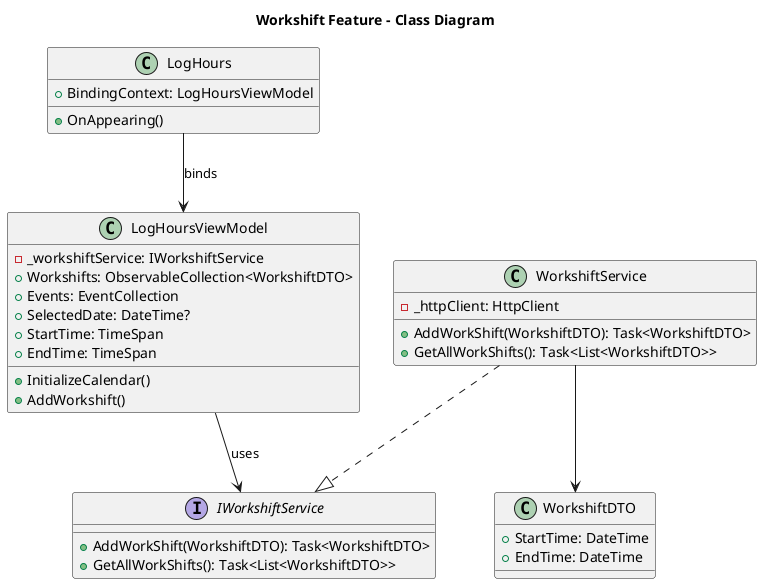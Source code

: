 @startuml
title Workshift Feature - Class Diagram

' UI Layer
class LogHours {
    +OnAppearing()
    +BindingContext: LogHoursViewModel
}

' ViewModel
class LogHoursViewModel {
    -_workshiftService: IWorkshiftService
    +Workshifts: ObservableCollection<WorkshiftDTO>
    +Events: EventCollection
    +SelectedDate: DateTime?
    +StartTime: TimeSpan
    +EndTime: TimeSpan
    +InitializeCalendar()
    +AddWorkshift()
}

' Service Interface
interface IWorkshiftService {
    +AddWorkShift(WorkshiftDTO): Task<WorkshiftDTO>
    +GetAllWorkShifts(): Task<List<WorkshiftDTO>>
}

' Service Implementation
class WorkshiftService {
    -_httpClient: HttpClient
    +AddWorkShift(WorkshiftDTO): Task<WorkshiftDTO>
    +GetAllWorkShifts(): Task<List<WorkshiftDTO>>
}

' DTO
class WorkshiftDTO {
    +StartTime: DateTime
    +EndTime: DateTime
}

' Relationships
LogHours --> LogHoursViewModel : binds
LogHoursViewModel --> IWorkshiftService : uses
WorkshiftService ..|> IWorkshiftService
WorkshiftService --> WorkshiftDTO

@enduml
